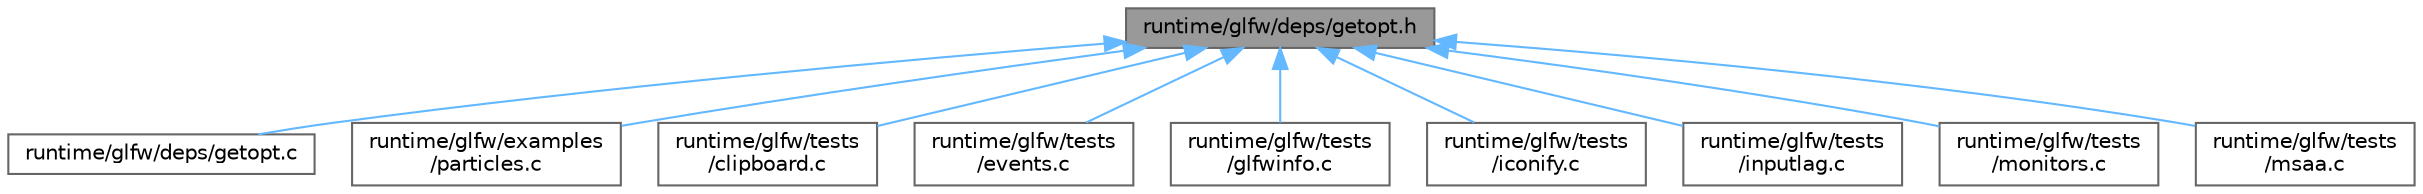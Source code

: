 digraph "runtime/glfw/deps/getopt.h"
{
 // LATEX_PDF_SIZE
  bgcolor="transparent";
  edge [fontname=Helvetica,fontsize=10,labelfontname=Helvetica,labelfontsize=10];
  node [fontname=Helvetica,fontsize=10,shape=box,height=0.2,width=0.4];
  Node1 [id="Node000001",label="runtime/glfw/deps/getopt.h",height=0.2,width=0.4,color="gray40", fillcolor="grey60", style="filled", fontcolor="black",tooltip=" "];
  Node1 -> Node2 [id="edge1_Node000001_Node000002",dir="back",color="steelblue1",style="solid",tooltip=" "];
  Node2 [id="Node000002",label="runtime/glfw/deps/getopt.c",height=0.2,width=0.4,color="grey40", fillcolor="white", style="filled",URL="$getopt_8c.html",tooltip=" "];
  Node1 -> Node3 [id="edge2_Node000001_Node000003",dir="back",color="steelblue1",style="solid",tooltip=" "];
  Node3 [id="Node000003",label="runtime/glfw/examples\l/particles.c",height=0.2,width=0.4,color="grey40", fillcolor="white", style="filled",URL="$particles_8c.html",tooltip=" "];
  Node1 -> Node4 [id="edge3_Node000001_Node000004",dir="back",color="steelblue1",style="solid",tooltip=" "];
  Node4 [id="Node000004",label="runtime/glfw/tests\l/clipboard.c",height=0.2,width=0.4,color="grey40", fillcolor="white", style="filled",URL="$clipboard_8c.html",tooltip=" "];
  Node1 -> Node5 [id="edge4_Node000001_Node000005",dir="back",color="steelblue1",style="solid",tooltip=" "];
  Node5 [id="Node000005",label="runtime/glfw/tests\l/events.c",height=0.2,width=0.4,color="grey40", fillcolor="white", style="filled",URL="$events_8c.html",tooltip=" "];
  Node1 -> Node6 [id="edge5_Node000001_Node000006",dir="back",color="steelblue1",style="solid",tooltip=" "];
  Node6 [id="Node000006",label="runtime/glfw/tests\l/glfwinfo.c",height=0.2,width=0.4,color="grey40", fillcolor="white", style="filled",URL="$glfwinfo_8c.html",tooltip=" "];
  Node1 -> Node7 [id="edge6_Node000001_Node000007",dir="back",color="steelblue1",style="solid",tooltip=" "];
  Node7 [id="Node000007",label="runtime/glfw/tests\l/iconify.c",height=0.2,width=0.4,color="grey40", fillcolor="white", style="filled",URL="$iconify_8c.html",tooltip=" "];
  Node1 -> Node8 [id="edge7_Node000001_Node000008",dir="back",color="steelblue1",style="solid",tooltip=" "];
  Node8 [id="Node000008",label="runtime/glfw/tests\l/inputlag.c",height=0.2,width=0.4,color="grey40", fillcolor="white", style="filled",URL="$inputlag_8c.html",tooltip=" "];
  Node1 -> Node9 [id="edge8_Node000001_Node000009",dir="back",color="steelblue1",style="solid",tooltip=" "];
  Node9 [id="Node000009",label="runtime/glfw/tests\l/monitors.c",height=0.2,width=0.4,color="grey40", fillcolor="white", style="filled",URL="$monitors_8c.html",tooltip=" "];
  Node1 -> Node10 [id="edge9_Node000001_Node000010",dir="back",color="steelblue1",style="solid",tooltip=" "];
  Node10 [id="Node000010",label="runtime/glfw/tests\l/msaa.c",height=0.2,width=0.4,color="grey40", fillcolor="white", style="filled",URL="$msaa_8c.html",tooltip=" "];
}
